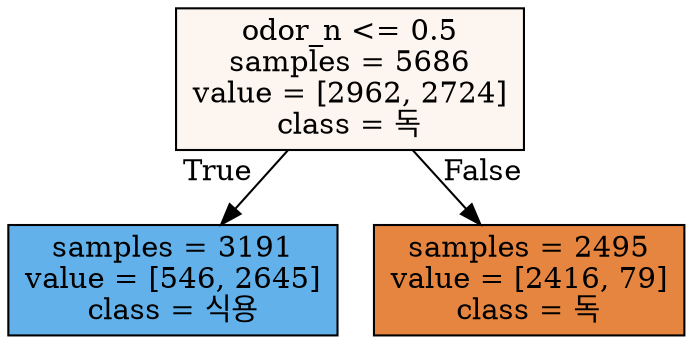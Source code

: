 digraph Tree {
node [shape=box, style="filled", color="black"] ;
0 [label="odor_n <= 0.5\nsamples = 5686\nvalue = [2962, 2724]\nclass = 독", fillcolor="#fdf5ef"] ;
1 [label="samples = 3191\nvalue = [546, 2645]\nclass = 식용", fillcolor="#62b1ea"] ;
0 -> 1 [labeldistance=2.5, labelangle=45, headlabel="True"] ;
2 [label="samples = 2495\nvalue = [2416, 79]\nclass = 독", fillcolor="#e6853f"] ;
0 -> 2 [labeldistance=2.5, labelangle=-45, headlabel="False"] ;
}